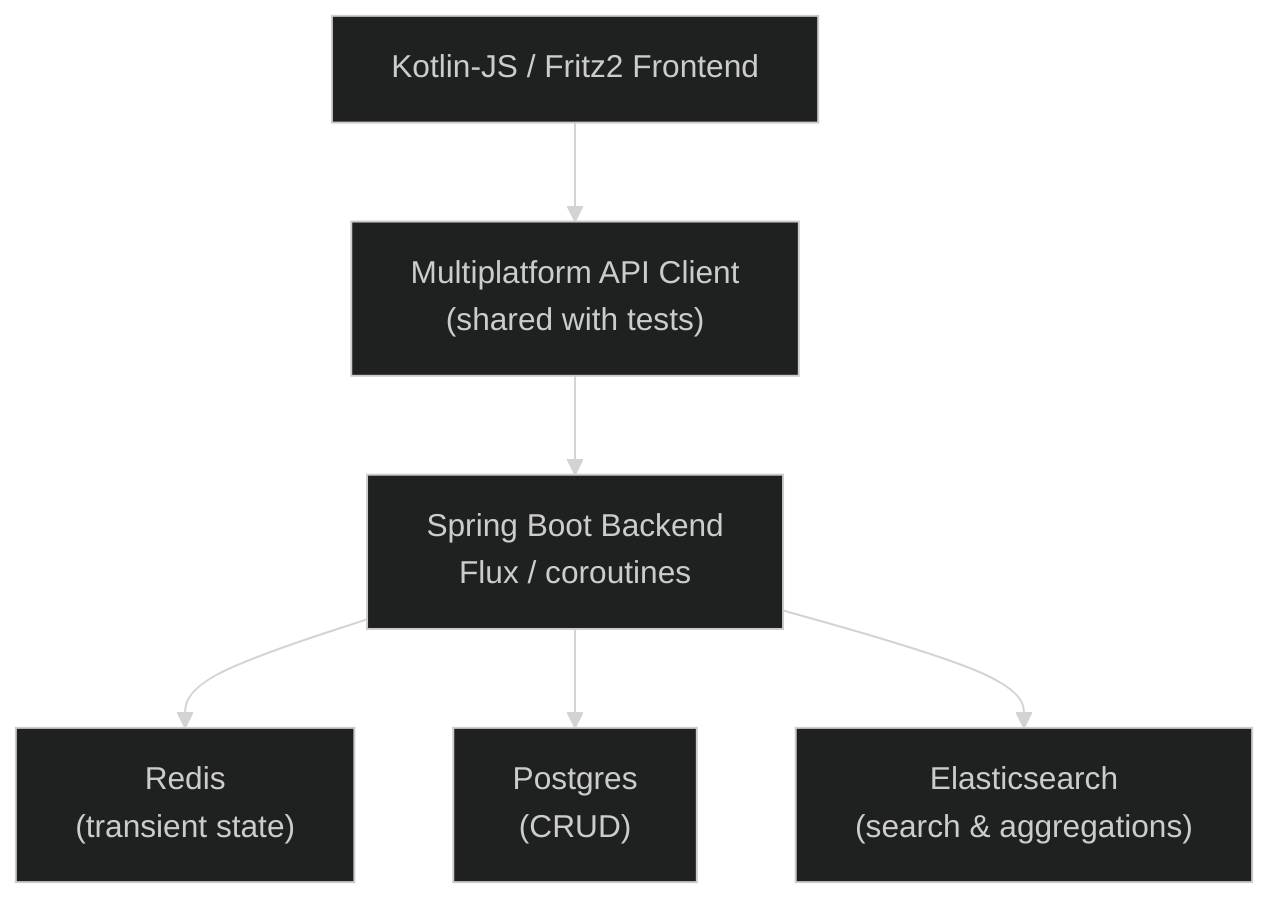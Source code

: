 %%{init: {"theme": "dark"}}%%
graph TD
    A["Spring Boot Backend<br/>Flux / coroutines"]
    C["Redis<br/>(transient state)"]
    D["Postgres<br/>(CRUD)"]
    E["Elasticsearch<br/>(search & aggregations)"]
    F["Kotlin-JS / Fritz2 Frontend"]
    G["Multiplatform API Client<br/>(shared with tests)"]

    F --> G --> A
    A --> C
    A --> D
    A --> E